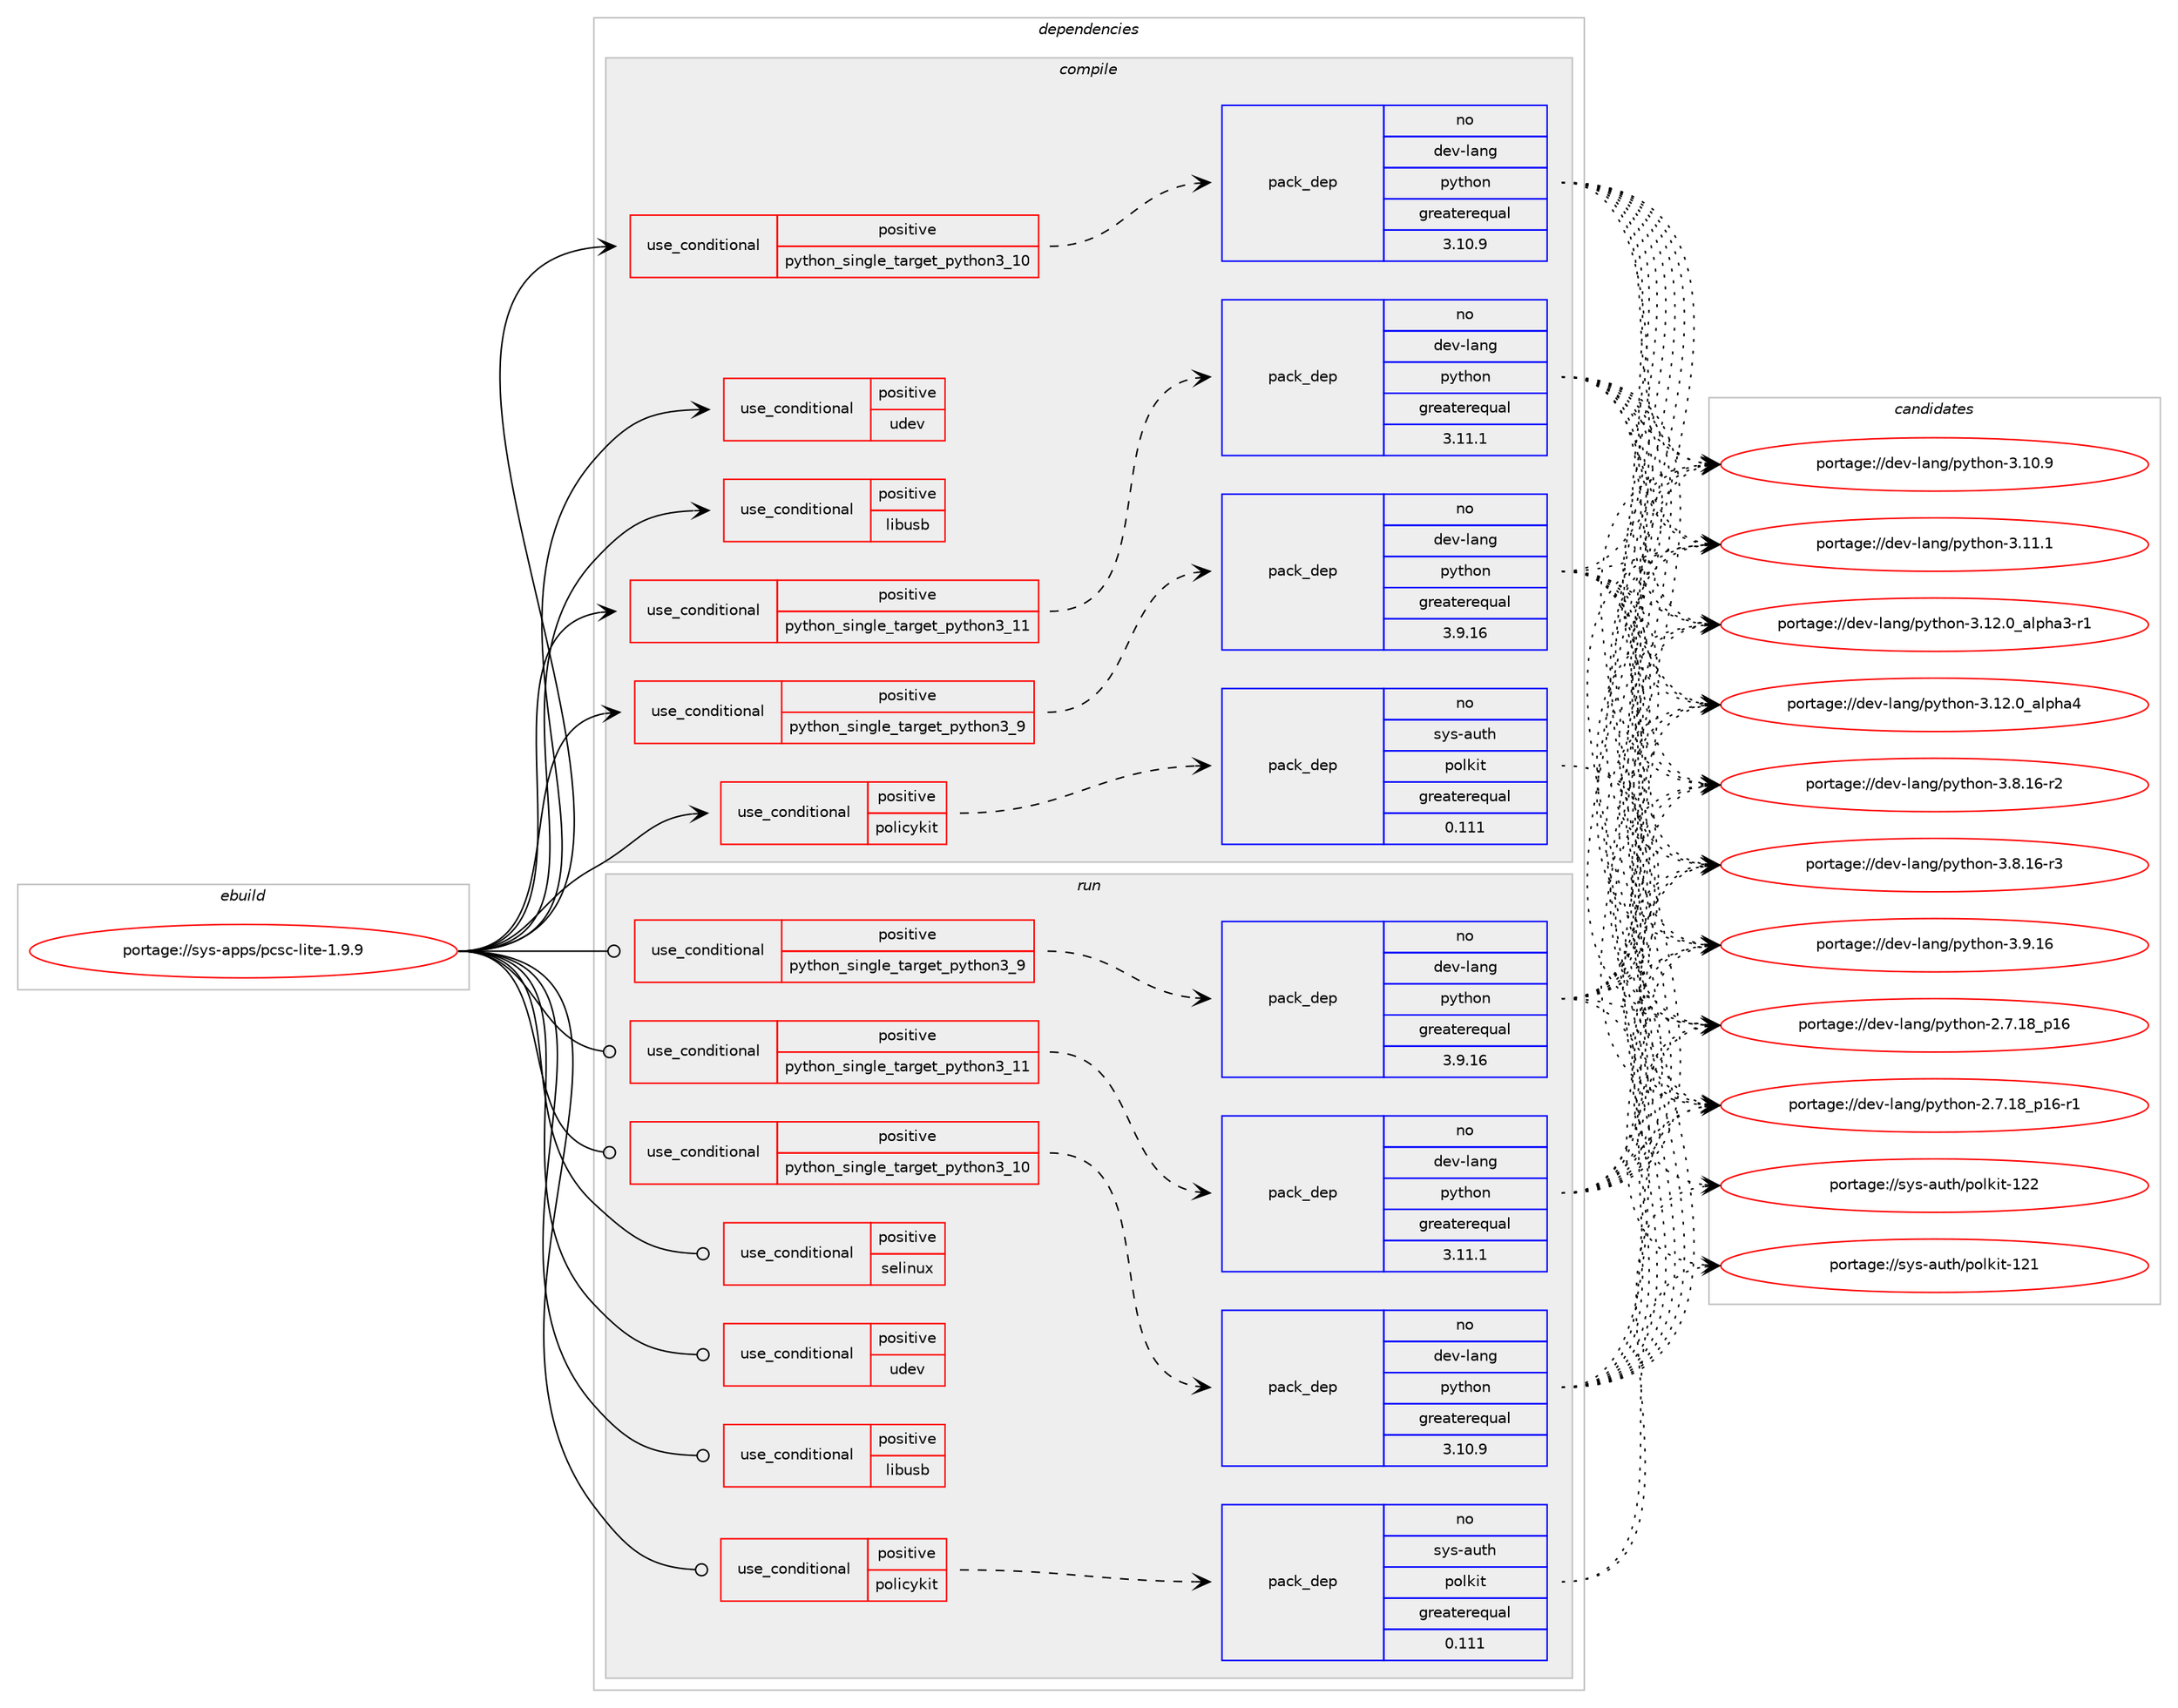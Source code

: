 digraph prolog {

# *************
# Graph options
# *************

newrank=true;
concentrate=true;
compound=true;
graph [rankdir=LR,fontname=Helvetica,fontsize=10,ranksep=1.5];#, ranksep=2.5, nodesep=0.2];
edge  [arrowhead=vee];
node  [fontname=Helvetica,fontsize=10];

# **********
# The ebuild
# **********

subgraph cluster_leftcol {
color=gray;
rank=same;
label=<<i>ebuild</i>>;
id [label="portage://sys-apps/pcsc-lite-1.9.9", color=red, width=4, href="../sys-apps/pcsc-lite-1.9.9.svg"];
}

# ****************
# The dependencies
# ****************

subgraph cluster_midcol {
color=gray;
label=<<i>dependencies</i>>;
subgraph cluster_compile {
fillcolor="#eeeeee";
style=filled;
label=<<i>compile</i>>;
subgraph cond3120 {
dependency4783 [label=<<TABLE BORDER="0" CELLBORDER="1" CELLSPACING="0" CELLPADDING="4"><TR><TD ROWSPAN="3" CELLPADDING="10">use_conditional</TD></TR><TR><TD>positive</TD></TR><TR><TD>libusb</TD></TR></TABLE>>, shape=none, color=red];
# *** BEGIN UNKNOWN DEPENDENCY TYPE (TODO) ***
# dependency4783 -> package_dependency(portage://sys-apps/pcsc-lite-1.9.9,install,no,virtual,libusb,none,[,,],[slot(1)],[])
# *** END UNKNOWN DEPENDENCY TYPE (TODO) ***

}
id:e -> dependency4783:w [weight=20,style="solid",arrowhead="vee"];
subgraph cond3121 {
dependency4784 [label=<<TABLE BORDER="0" CELLBORDER="1" CELLSPACING="0" CELLPADDING="4"><TR><TD ROWSPAN="3" CELLPADDING="10">use_conditional</TD></TR><TR><TD>positive</TD></TR><TR><TD>policykit</TD></TR></TABLE>>, shape=none, color=red];
subgraph pack1616 {
dependency4785 [label=<<TABLE BORDER="0" CELLBORDER="1" CELLSPACING="0" CELLPADDING="4" WIDTH="220"><TR><TD ROWSPAN="6" CELLPADDING="30">pack_dep</TD></TR><TR><TD WIDTH="110">no</TD></TR><TR><TD>sys-auth</TD></TR><TR><TD>polkit</TD></TR><TR><TD>greaterequal</TD></TR><TR><TD>0.111</TD></TR></TABLE>>, shape=none, color=blue];
}
dependency4784:e -> dependency4785:w [weight=20,style="dashed",arrowhead="vee"];
}
id:e -> dependency4784:w [weight=20,style="solid",arrowhead="vee"];
subgraph cond3122 {
dependency4786 [label=<<TABLE BORDER="0" CELLBORDER="1" CELLSPACING="0" CELLPADDING="4"><TR><TD ROWSPAN="3" CELLPADDING="10">use_conditional</TD></TR><TR><TD>positive</TD></TR><TR><TD>python_single_target_python3_10</TD></TR></TABLE>>, shape=none, color=red];
subgraph pack1617 {
dependency4787 [label=<<TABLE BORDER="0" CELLBORDER="1" CELLSPACING="0" CELLPADDING="4" WIDTH="220"><TR><TD ROWSPAN="6" CELLPADDING="30">pack_dep</TD></TR><TR><TD WIDTH="110">no</TD></TR><TR><TD>dev-lang</TD></TR><TR><TD>python</TD></TR><TR><TD>greaterequal</TD></TR><TR><TD>3.10.9</TD></TR></TABLE>>, shape=none, color=blue];
}
dependency4786:e -> dependency4787:w [weight=20,style="dashed",arrowhead="vee"];
}
id:e -> dependency4786:w [weight=20,style="solid",arrowhead="vee"];
subgraph cond3123 {
dependency4788 [label=<<TABLE BORDER="0" CELLBORDER="1" CELLSPACING="0" CELLPADDING="4"><TR><TD ROWSPAN="3" CELLPADDING="10">use_conditional</TD></TR><TR><TD>positive</TD></TR><TR><TD>python_single_target_python3_11</TD></TR></TABLE>>, shape=none, color=red];
subgraph pack1618 {
dependency4789 [label=<<TABLE BORDER="0" CELLBORDER="1" CELLSPACING="0" CELLPADDING="4" WIDTH="220"><TR><TD ROWSPAN="6" CELLPADDING="30">pack_dep</TD></TR><TR><TD WIDTH="110">no</TD></TR><TR><TD>dev-lang</TD></TR><TR><TD>python</TD></TR><TR><TD>greaterequal</TD></TR><TR><TD>3.11.1</TD></TR></TABLE>>, shape=none, color=blue];
}
dependency4788:e -> dependency4789:w [weight=20,style="dashed",arrowhead="vee"];
}
id:e -> dependency4788:w [weight=20,style="solid",arrowhead="vee"];
subgraph cond3124 {
dependency4790 [label=<<TABLE BORDER="0" CELLBORDER="1" CELLSPACING="0" CELLPADDING="4"><TR><TD ROWSPAN="3" CELLPADDING="10">use_conditional</TD></TR><TR><TD>positive</TD></TR><TR><TD>python_single_target_python3_9</TD></TR></TABLE>>, shape=none, color=red];
subgraph pack1619 {
dependency4791 [label=<<TABLE BORDER="0" CELLBORDER="1" CELLSPACING="0" CELLPADDING="4" WIDTH="220"><TR><TD ROWSPAN="6" CELLPADDING="30">pack_dep</TD></TR><TR><TD WIDTH="110">no</TD></TR><TR><TD>dev-lang</TD></TR><TR><TD>python</TD></TR><TR><TD>greaterequal</TD></TR><TR><TD>3.9.16</TD></TR></TABLE>>, shape=none, color=blue];
}
dependency4790:e -> dependency4791:w [weight=20,style="dashed",arrowhead="vee"];
}
id:e -> dependency4790:w [weight=20,style="solid",arrowhead="vee"];
subgraph cond3125 {
dependency4792 [label=<<TABLE BORDER="0" CELLBORDER="1" CELLSPACING="0" CELLPADDING="4"><TR><TD ROWSPAN="3" CELLPADDING="10">use_conditional</TD></TR><TR><TD>positive</TD></TR><TR><TD>udev</TD></TR></TABLE>>, shape=none, color=red];
# *** BEGIN UNKNOWN DEPENDENCY TYPE (TODO) ***
# dependency4792 -> package_dependency(portage://sys-apps/pcsc-lite-1.9.9,install,no,virtual,libudev,none,[,,],any_same_slot,[])
# *** END UNKNOWN DEPENDENCY TYPE (TODO) ***

}
id:e -> dependency4792:w [weight=20,style="solid",arrowhead="vee"];
# *** BEGIN UNKNOWN DEPENDENCY TYPE (TODO) ***
# id -> package_dependency(portage://sys-apps/pcsc-lite-1.9.9,install,no,acct-group,openct,none,[,,],[],[])
# *** END UNKNOWN DEPENDENCY TYPE (TODO) ***

# *** BEGIN UNKNOWN DEPENDENCY TYPE (TODO) ***
# id -> package_dependency(portage://sys-apps/pcsc-lite-1.9.9,install,no,acct-group,pcscd,none,[,,],[],[])
# *** END UNKNOWN DEPENDENCY TYPE (TODO) ***

# *** BEGIN UNKNOWN DEPENDENCY TYPE (TODO) ***
# id -> package_dependency(portage://sys-apps/pcsc-lite-1.9.9,install,no,acct-user,pcscd,none,[,,],[],[])
# *** END UNKNOWN DEPENDENCY TYPE (TODO) ***

}
subgraph cluster_compileandrun {
fillcolor="#eeeeee";
style=filled;
label=<<i>compile and run</i>>;
}
subgraph cluster_run {
fillcolor="#eeeeee";
style=filled;
label=<<i>run</i>>;
subgraph cond3126 {
dependency4793 [label=<<TABLE BORDER="0" CELLBORDER="1" CELLSPACING="0" CELLPADDING="4"><TR><TD ROWSPAN="3" CELLPADDING="10">use_conditional</TD></TR><TR><TD>positive</TD></TR><TR><TD>libusb</TD></TR></TABLE>>, shape=none, color=red];
# *** BEGIN UNKNOWN DEPENDENCY TYPE (TODO) ***
# dependency4793 -> package_dependency(portage://sys-apps/pcsc-lite-1.9.9,run,no,virtual,libusb,none,[,,],[slot(1)],[])
# *** END UNKNOWN DEPENDENCY TYPE (TODO) ***

}
id:e -> dependency4793:w [weight=20,style="solid",arrowhead="odot"];
subgraph cond3127 {
dependency4794 [label=<<TABLE BORDER="0" CELLBORDER="1" CELLSPACING="0" CELLPADDING="4"><TR><TD ROWSPAN="3" CELLPADDING="10">use_conditional</TD></TR><TR><TD>positive</TD></TR><TR><TD>policykit</TD></TR></TABLE>>, shape=none, color=red];
subgraph pack1620 {
dependency4795 [label=<<TABLE BORDER="0" CELLBORDER="1" CELLSPACING="0" CELLPADDING="4" WIDTH="220"><TR><TD ROWSPAN="6" CELLPADDING="30">pack_dep</TD></TR><TR><TD WIDTH="110">no</TD></TR><TR><TD>sys-auth</TD></TR><TR><TD>polkit</TD></TR><TR><TD>greaterequal</TD></TR><TR><TD>0.111</TD></TR></TABLE>>, shape=none, color=blue];
}
dependency4794:e -> dependency4795:w [weight=20,style="dashed",arrowhead="vee"];
}
id:e -> dependency4794:w [weight=20,style="solid",arrowhead="odot"];
subgraph cond3128 {
dependency4796 [label=<<TABLE BORDER="0" CELLBORDER="1" CELLSPACING="0" CELLPADDING="4"><TR><TD ROWSPAN="3" CELLPADDING="10">use_conditional</TD></TR><TR><TD>positive</TD></TR><TR><TD>python_single_target_python3_10</TD></TR></TABLE>>, shape=none, color=red];
subgraph pack1621 {
dependency4797 [label=<<TABLE BORDER="0" CELLBORDER="1" CELLSPACING="0" CELLPADDING="4" WIDTH="220"><TR><TD ROWSPAN="6" CELLPADDING="30">pack_dep</TD></TR><TR><TD WIDTH="110">no</TD></TR><TR><TD>dev-lang</TD></TR><TR><TD>python</TD></TR><TR><TD>greaterequal</TD></TR><TR><TD>3.10.9</TD></TR></TABLE>>, shape=none, color=blue];
}
dependency4796:e -> dependency4797:w [weight=20,style="dashed",arrowhead="vee"];
}
id:e -> dependency4796:w [weight=20,style="solid",arrowhead="odot"];
subgraph cond3129 {
dependency4798 [label=<<TABLE BORDER="0" CELLBORDER="1" CELLSPACING="0" CELLPADDING="4"><TR><TD ROWSPAN="3" CELLPADDING="10">use_conditional</TD></TR><TR><TD>positive</TD></TR><TR><TD>python_single_target_python3_11</TD></TR></TABLE>>, shape=none, color=red];
subgraph pack1622 {
dependency4799 [label=<<TABLE BORDER="0" CELLBORDER="1" CELLSPACING="0" CELLPADDING="4" WIDTH="220"><TR><TD ROWSPAN="6" CELLPADDING="30">pack_dep</TD></TR><TR><TD WIDTH="110">no</TD></TR><TR><TD>dev-lang</TD></TR><TR><TD>python</TD></TR><TR><TD>greaterequal</TD></TR><TR><TD>3.11.1</TD></TR></TABLE>>, shape=none, color=blue];
}
dependency4798:e -> dependency4799:w [weight=20,style="dashed",arrowhead="vee"];
}
id:e -> dependency4798:w [weight=20,style="solid",arrowhead="odot"];
subgraph cond3130 {
dependency4800 [label=<<TABLE BORDER="0" CELLBORDER="1" CELLSPACING="0" CELLPADDING="4"><TR><TD ROWSPAN="3" CELLPADDING="10">use_conditional</TD></TR><TR><TD>positive</TD></TR><TR><TD>python_single_target_python3_9</TD></TR></TABLE>>, shape=none, color=red];
subgraph pack1623 {
dependency4801 [label=<<TABLE BORDER="0" CELLBORDER="1" CELLSPACING="0" CELLPADDING="4" WIDTH="220"><TR><TD ROWSPAN="6" CELLPADDING="30">pack_dep</TD></TR><TR><TD WIDTH="110">no</TD></TR><TR><TD>dev-lang</TD></TR><TR><TD>python</TD></TR><TR><TD>greaterequal</TD></TR><TR><TD>3.9.16</TD></TR></TABLE>>, shape=none, color=blue];
}
dependency4800:e -> dependency4801:w [weight=20,style="dashed",arrowhead="vee"];
}
id:e -> dependency4800:w [weight=20,style="solid",arrowhead="odot"];
subgraph cond3131 {
dependency4802 [label=<<TABLE BORDER="0" CELLBORDER="1" CELLSPACING="0" CELLPADDING="4"><TR><TD ROWSPAN="3" CELLPADDING="10">use_conditional</TD></TR><TR><TD>positive</TD></TR><TR><TD>selinux</TD></TR></TABLE>>, shape=none, color=red];
# *** BEGIN UNKNOWN DEPENDENCY TYPE (TODO) ***
# dependency4802 -> package_dependency(portage://sys-apps/pcsc-lite-1.9.9,run,no,sec-policy,selinux-pcscd,none,[,,],[],[])
# *** END UNKNOWN DEPENDENCY TYPE (TODO) ***

}
id:e -> dependency4802:w [weight=20,style="solid",arrowhead="odot"];
subgraph cond3132 {
dependency4803 [label=<<TABLE BORDER="0" CELLBORDER="1" CELLSPACING="0" CELLPADDING="4"><TR><TD ROWSPAN="3" CELLPADDING="10">use_conditional</TD></TR><TR><TD>positive</TD></TR><TR><TD>udev</TD></TR></TABLE>>, shape=none, color=red];
# *** BEGIN UNKNOWN DEPENDENCY TYPE (TODO) ***
# dependency4803 -> package_dependency(portage://sys-apps/pcsc-lite-1.9.9,run,no,virtual,libudev,none,[,,],any_same_slot,[])
# *** END UNKNOWN DEPENDENCY TYPE (TODO) ***

}
id:e -> dependency4803:w [weight=20,style="solid",arrowhead="odot"];
# *** BEGIN UNKNOWN DEPENDENCY TYPE (TODO) ***
# id -> package_dependency(portage://sys-apps/pcsc-lite-1.9.9,run,no,acct-group,openct,none,[,,],[],[])
# *** END UNKNOWN DEPENDENCY TYPE (TODO) ***

# *** BEGIN UNKNOWN DEPENDENCY TYPE (TODO) ***
# id -> package_dependency(portage://sys-apps/pcsc-lite-1.9.9,run,no,acct-group,pcscd,none,[,,],[],[])
# *** END UNKNOWN DEPENDENCY TYPE (TODO) ***

# *** BEGIN UNKNOWN DEPENDENCY TYPE (TODO) ***
# id -> package_dependency(portage://sys-apps/pcsc-lite-1.9.9,run,no,acct-user,pcscd,none,[,,],[],[])
# *** END UNKNOWN DEPENDENCY TYPE (TODO) ***

# *** BEGIN UNKNOWN DEPENDENCY TYPE (TODO) ***
# id -> package_dependency(portage://sys-apps/pcsc-lite-1.9.9,run,no,virtual,tmpfiles,none,[,,],[],[])
# *** END UNKNOWN DEPENDENCY TYPE (TODO) ***

}
}

# **************
# The candidates
# **************

subgraph cluster_choices {
rank=same;
color=gray;
label=<<i>candidates</i>>;

subgraph choice1616 {
color=black;
nodesep=1;
choice11512111545971171161044711211110810710511645495049 [label="portage://sys-auth/polkit-121", color=red, width=4,href="../sys-auth/polkit-121.svg"];
choice11512111545971171161044711211110810710511645495050 [label="portage://sys-auth/polkit-122", color=red, width=4,href="../sys-auth/polkit-122.svg"];
dependency4785:e -> choice11512111545971171161044711211110810710511645495049:w [style=dotted,weight="100"];
dependency4785:e -> choice11512111545971171161044711211110810710511645495050:w [style=dotted,weight="100"];
}
subgraph choice1617 {
color=black;
nodesep=1;
choice10010111845108971101034711212111610411111045504655464956951124954 [label="portage://dev-lang/python-2.7.18_p16", color=red, width=4,href="../dev-lang/python-2.7.18_p16.svg"];
choice100101118451089711010347112121116104111110455046554649569511249544511449 [label="portage://dev-lang/python-2.7.18_p16-r1", color=red, width=4,href="../dev-lang/python-2.7.18_p16-r1.svg"];
choice10010111845108971101034711212111610411111045514649484657 [label="portage://dev-lang/python-3.10.9", color=red, width=4,href="../dev-lang/python-3.10.9.svg"];
choice10010111845108971101034711212111610411111045514649494649 [label="portage://dev-lang/python-3.11.1", color=red, width=4,href="../dev-lang/python-3.11.1.svg"];
choice10010111845108971101034711212111610411111045514649504648959710811210497514511449 [label="portage://dev-lang/python-3.12.0_alpha3-r1", color=red, width=4,href="../dev-lang/python-3.12.0_alpha3-r1.svg"];
choice1001011184510897110103471121211161041111104551464950464895971081121049752 [label="portage://dev-lang/python-3.12.0_alpha4", color=red, width=4,href="../dev-lang/python-3.12.0_alpha4.svg"];
choice100101118451089711010347112121116104111110455146564649544511450 [label="portage://dev-lang/python-3.8.16-r2", color=red, width=4,href="../dev-lang/python-3.8.16-r2.svg"];
choice100101118451089711010347112121116104111110455146564649544511451 [label="portage://dev-lang/python-3.8.16-r3", color=red, width=4,href="../dev-lang/python-3.8.16-r3.svg"];
choice10010111845108971101034711212111610411111045514657464954 [label="portage://dev-lang/python-3.9.16", color=red, width=4,href="../dev-lang/python-3.9.16.svg"];
dependency4787:e -> choice10010111845108971101034711212111610411111045504655464956951124954:w [style=dotted,weight="100"];
dependency4787:e -> choice100101118451089711010347112121116104111110455046554649569511249544511449:w [style=dotted,weight="100"];
dependency4787:e -> choice10010111845108971101034711212111610411111045514649484657:w [style=dotted,weight="100"];
dependency4787:e -> choice10010111845108971101034711212111610411111045514649494649:w [style=dotted,weight="100"];
dependency4787:e -> choice10010111845108971101034711212111610411111045514649504648959710811210497514511449:w [style=dotted,weight="100"];
dependency4787:e -> choice1001011184510897110103471121211161041111104551464950464895971081121049752:w [style=dotted,weight="100"];
dependency4787:e -> choice100101118451089711010347112121116104111110455146564649544511450:w [style=dotted,weight="100"];
dependency4787:e -> choice100101118451089711010347112121116104111110455146564649544511451:w [style=dotted,weight="100"];
dependency4787:e -> choice10010111845108971101034711212111610411111045514657464954:w [style=dotted,weight="100"];
}
subgraph choice1618 {
color=black;
nodesep=1;
choice10010111845108971101034711212111610411111045504655464956951124954 [label="portage://dev-lang/python-2.7.18_p16", color=red, width=4,href="../dev-lang/python-2.7.18_p16.svg"];
choice100101118451089711010347112121116104111110455046554649569511249544511449 [label="portage://dev-lang/python-2.7.18_p16-r1", color=red, width=4,href="../dev-lang/python-2.7.18_p16-r1.svg"];
choice10010111845108971101034711212111610411111045514649484657 [label="portage://dev-lang/python-3.10.9", color=red, width=4,href="../dev-lang/python-3.10.9.svg"];
choice10010111845108971101034711212111610411111045514649494649 [label="portage://dev-lang/python-3.11.1", color=red, width=4,href="../dev-lang/python-3.11.1.svg"];
choice10010111845108971101034711212111610411111045514649504648959710811210497514511449 [label="portage://dev-lang/python-3.12.0_alpha3-r1", color=red, width=4,href="../dev-lang/python-3.12.0_alpha3-r1.svg"];
choice1001011184510897110103471121211161041111104551464950464895971081121049752 [label="portage://dev-lang/python-3.12.0_alpha4", color=red, width=4,href="../dev-lang/python-3.12.0_alpha4.svg"];
choice100101118451089711010347112121116104111110455146564649544511450 [label="portage://dev-lang/python-3.8.16-r2", color=red, width=4,href="../dev-lang/python-3.8.16-r2.svg"];
choice100101118451089711010347112121116104111110455146564649544511451 [label="portage://dev-lang/python-3.8.16-r3", color=red, width=4,href="../dev-lang/python-3.8.16-r3.svg"];
choice10010111845108971101034711212111610411111045514657464954 [label="portage://dev-lang/python-3.9.16", color=red, width=4,href="../dev-lang/python-3.9.16.svg"];
dependency4789:e -> choice10010111845108971101034711212111610411111045504655464956951124954:w [style=dotted,weight="100"];
dependency4789:e -> choice100101118451089711010347112121116104111110455046554649569511249544511449:w [style=dotted,weight="100"];
dependency4789:e -> choice10010111845108971101034711212111610411111045514649484657:w [style=dotted,weight="100"];
dependency4789:e -> choice10010111845108971101034711212111610411111045514649494649:w [style=dotted,weight="100"];
dependency4789:e -> choice10010111845108971101034711212111610411111045514649504648959710811210497514511449:w [style=dotted,weight="100"];
dependency4789:e -> choice1001011184510897110103471121211161041111104551464950464895971081121049752:w [style=dotted,weight="100"];
dependency4789:e -> choice100101118451089711010347112121116104111110455146564649544511450:w [style=dotted,weight="100"];
dependency4789:e -> choice100101118451089711010347112121116104111110455146564649544511451:w [style=dotted,weight="100"];
dependency4789:e -> choice10010111845108971101034711212111610411111045514657464954:w [style=dotted,weight="100"];
}
subgraph choice1619 {
color=black;
nodesep=1;
choice10010111845108971101034711212111610411111045504655464956951124954 [label="portage://dev-lang/python-2.7.18_p16", color=red, width=4,href="../dev-lang/python-2.7.18_p16.svg"];
choice100101118451089711010347112121116104111110455046554649569511249544511449 [label="portage://dev-lang/python-2.7.18_p16-r1", color=red, width=4,href="../dev-lang/python-2.7.18_p16-r1.svg"];
choice10010111845108971101034711212111610411111045514649484657 [label="portage://dev-lang/python-3.10.9", color=red, width=4,href="../dev-lang/python-3.10.9.svg"];
choice10010111845108971101034711212111610411111045514649494649 [label="portage://dev-lang/python-3.11.1", color=red, width=4,href="../dev-lang/python-3.11.1.svg"];
choice10010111845108971101034711212111610411111045514649504648959710811210497514511449 [label="portage://dev-lang/python-3.12.0_alpha3-r1", color=red, width=4,href="../dev-lang/python-3.12.0_alpha3-r1.svg"];
choice1001011184510897110103471121211161041111104551464950464895971081121049752 [label="portage://dev-lang/python-3.12.0_alpha4", color=red, width=4,href="../dev-lang/python-3.12.0_alpha4.svg"];
choice100101118451089711010347112121116104111110455146564649544511450 [label="portage://dev-lang/python-3.8.16-r2", color=red, width=4,href="../dev-lang/python-3.8.16-r2.svg"];
choice100101118451089711010347112121116104111110455146564649544511451 [label="portage://dev-lang/python-3.8.16-r3", color=red, width=4,href="../dev-lang/python-3.8.16-r3.svg"];
choice10010111845108971101034711212111610411111045514657464954 [label="portage://dev-lang/python-3.9.16", color=red, width=4,href="../dev-lang/python-3.9.16.svg"];
dependency4791:e -> choice10010111845108971101034711212111610411111045504655464956951124954:w [style=dotted,weight="100"];
dependency4791:e -> choice100101118451089711010347112121116104111110455046554649569511249544511449:w [style=dotted,weight="100"];
dependency4791:e -> choice10010111845108971101034711212111610411111045514649484657:w [style=dotted,weight="100"];
dependency4791:e -> choice10010111845108971101034711212111610411111045514649494649:w [style=dotted,weight="100"];
dependency4791:e -> choice10010111845108971101034711212111610411111045514649504648959710811210497514511449:w [style=dotted,weight="100"];
dependency4791:e -> choice1001011184510897110103471121211161041111104551464950464895971081121049752:w [style=dotted,weight="100"];
dependency4791:e -> choice100101118451089711010347112121116104111110455146564649544511450:w [style=dotted,weight="100"];
dependency4791:e -> choice100101118451089711010347112121116104111110455146564649544511451:w [style=dotted,weight="100"];
dependency4791:e -> choice10010111845108971101034711212111610411111045514657464954:w [style=dotted,weight="100"];
}
subgraph choice1620 {
color=black;
nodesep=1;
choice11512111545971171161044711211110810710511645495049 [label="portage://sys-auth/polkit-121", color=red, width=4,href="../sys-auth/polkit-121.svg"];
choice11512111545971171161044711211110810710511645495050 [label="portage://sys-auth/polkit-122", color=red, width=4,href="../sys-auth/polkit-122.svg"];
dependency4795:e -> choice11512111545971171161044711211110810710511645495049:w [style=dotted,weight="100"];
dependency4795:e -> choice11512111545971171161044711211110810710511645495050:w [style=dotted,weight="100"];
}
subgraph choice1621 {
color=black;
nodesep=1;
choice10010111845108971101034711212111610411111045504655464956951124954 [label="portage://dev-lang/python-2.7.18_p16", color=red, width=4,href="../dev-lang/python-2.7.18_p16.svg"];
choice100101118451089711010347112121116104111110455046554649569511249544511449 [label="portage://dev-lang/python-2.7.18_p16-r1", color=red, width=4,href="../dev-lang/python-2.7.18_p16-r1.svg"];
choice10010111845108971101034711212111610411111045514649484657 [label="portage://dev-lang/python-3.10.9", color=red, width=4,href="../dev-lang/python-3.10.9.svg"];
choice10010111845108971101034711212111610411111045514649494649 [label="portage://dev-lang/python-3.11.1", color=red, width=4,href="../dev-lang/python-3.11.1.svg"];
choice10010111845108971101034711212111610411111045514649504648959710811210497514511449 [label="portage://dev-lang/python-3.12.0_alpha3-r1", color=red, width=4,href="../dev-lang/python-3.12.0_alpha3-r1.svg"];
choice1001011184510897110103471121211161041111104551464950464895971081121049752 [label="portage://dev-lang/python-3.12.0_alpha4", color=red, width=4,href="../dev-lang/python-3.12.0_alpha4.svg"];
choice100101118451089711010347112121116104111110455146564649544511450 [label="portage://dev-lang/python-3.8.16-r2", color=red, width=4,href="../dev-lang/python-3.8.16-r2.svg"];
choice100101118451089711010347112121116104111110455146564649544511451 [label="portage://dev-lang/python-3.8.16-r3", color=red, width=4,href="../dev-lang/python-3.8.16-r3.svg"];
choice10010111845108971101034711212111610411111045514657464954 [label="portage://dev-lang/python-3.9.16", color=red, width=4,href="../dev-lang/python-3.9.16.svg"];
dependency4797:e -> choice10010111845108971101034711212111610411111045504655464956951124954:w [style=dotted,weight="100"];
dependency4797:e -> choice100101118451089711010347112121116104111110455046554649569511249544511449:w [style=dotted,weight="100"];
dependency4797:e -> choice10010111845108971101034711212111610411111045514649484657:w [style=dotted,weight="100"];
dependency4797:e -> choice10010111845108971101034711212111610411111045514649494649:w [style=dotted,weight="100"];
dependency4797:e -> choice10010111845108971101034711212111610411111045514649504648959710811210497514511449:w [style=dotted,weight="100"];
dependency4797:e -> choice1001011184510897110103471121211161041111104551464950464895971081121049752:w [style=dotted,weight="100"];
dependency4797:e -> choice100101118451089711010347112121116104111110455146564649544511450:w [style=dotted,weight="100"];
dependency4797:e -> choice100101118451089711010347112121116104111110455146564649544511451:w [style=dotted,weight="100"];
dependency4797:e -> choice10010111845108971101034711212111610411111045514657464954:w [style=dotted,weight="100"];
}
subgraph choice1622 {
color=black;
nodesep=1;
choice10010111845108971101034711212111610411111045504655464956951124954 [label="portage://dev-lang/python-2.7.18_p16", color=red, width=4,href="../dev-lang/python-2.7.18_p16.svg"];
choice100101118451089711010347112121116104111110455046554649569511249544511449 [label="portage://dev-lang/python-2.7.18_p16-r1", color=red, width=4,href="../dev-lang/python-2.7.18_p16-r1.svg"];
choice10010111845108971101034711212111610411111045514649484657 [label="portage://dev-lang/python-3.10.9", color=red, width=4,href="../dev-lang/python-3.10.9.svg"];
choice10010111845108971101034711212111610411111045514649494649 [label="portage://dev-lang/python-3.11.1", color=red, width=4,href="../dev-lang/python-3.11.1.svg"];
choice10010111845108971101034711212111610411111045514649504648959710811210497514511449 [label="portage://dev-lang/python-3.12.0_alpha3-r1", color=red, width=4,href="../dev-lang/python-3.12.0_alpha3-r1.svg"];
choice1001011184510897110103471121211161041111104551464950464895971081121049752 [label="portage://dev-lang/python-3.12.0_alpha4", color=red, width=4,href="../dev-lang/python-3.12.0_alpha4.svg"];
choice100101118451089711010347112121116104111110455146564649544511450 [label="portage://dev-lang/python-3.8.16-r2", color=red, width=4,href="../dev-lang/python-3.8.16-r2.svg"];
choice100101118451089711010347112121116104111110455146564649544511451 [label="portage://dev-lang/python-3.8.16-r3", color=red, width=4,href="../dev-lang/python-3.8.16-r3.svg"];
choice10010111845108971101034711212111610411111045514657464954 [label="portage://dev-lang/python-3.9.16", color=red, width=4,href="../dev-lang/python-3.9.16.svg"];
dependency4799:e -> choice10010111845108971101034711212111610411111045504655464956951124954:w [style=dotted,weight="100"];
dependency4799:e -> choice100101118451089711010347112121116104111110455046554649569511249544511449:w [style=dotted,weight="100"];
dependency4799:e -> choice10010111845108971101034711212111610411111045514649484657:w [style=dotted,weight="100"];
dependency4799:e -> choice10010111845108971101034711212111610411111045514649494649:w [style=dotted,weight="100"];
dependency4799:e -> choice10010111845108971101034711212111610411111045514649504648959710811210497514511449:w [style=dotted,weight="100"];
dependency4799:e -> choice1001011184510897110103471121211161041111104551464950464895971081121049752:w [style=dotted,weight="100"];
dependency4799:e -> choice100101118451089711010347112121116104111110455146564649544511450:w [style=dotted,weight="100"];
dependency4799:e -> choice100101118451089711010347112121116104111110455146564649544511451:w [style=dotted,weight="100"];
dependency4799:e -> choice10010111845108971101034711212111610411111045514657464954:w [style=dotted,weight="100"];
}
subgraph choice1623 {
color=black;
nodesep=1;
choice10010111845108971101034711212111610411111045504655464956951124954 [label="portage://dev-lang/python-2.7.18_p16", color=red, width=4,href="../dev-lang/python-2.7.18_p16.svg"];
choice100101118451089711010347112121116104111110455046554649569511249544511449 [label="portage://dev-lang/python-2.7.18_p16-r1", color=red, width=4,href="../dev-lang/python-2.7.18_p16-r1.svg"];
choice10010111845108971101034711212111610411111045514649484657 [label="portage://dev-lang/python-3.10.9", color=red, width=4,href="../dev-lang/python-3.10.9.svg"];
choice10010111845108971101034711212111610411111045514649494649 [label="portage://dev-lang/python-3.11.1", color=red, width=4,href="../dev-lang/python-3.11.1.svg"];
choice10010111845108971101034711212111610411111045514649504648959710811210497514511449 [label="portage://dev-lang/python-3.12.0_alpha3-r1", color=red, width=4,href="../dev-lang/python-3.12.0_alpha3-r1.svg"];
choice1001011184510897110103471121211161041111104551464950464895971081121049752 [label="portage://dev-lang/python-3.12.0_alpha4", color=red, width=4,href="../dev-lang/python-3.12.0_alpha4.svg"];
choice100101118451089711010347112121116104111110455146564649544511450 [label="portage://dev-lang/python-3.8.16-r2", color=red, width=4,href="../dev-lang/python-3.8.16-r2.svg"];
choice100101118451089711010347112121116104111110455146564649544511451 [label="portage://dev-lang/python-3.8.16-r3", color=red, width=4,href="../dev-lang/python-3.8.16-r3.svg"];
choice10010111845108971101034711212111610411111045514657464954 [label="portage://dev-lang/python-3.9.16", color=red, width=4,href="../dev-lang/python-3.9.16.svg"];
dependency4801:e -> choice10010111845108971101034711212111610411111045504655464956951124954:w [style=dotted,weight="100"];
dependency4801:e -> choice100101118451089711010347112121116104111110455046554649569511249544511449:w [style=dotted,weight="100"];
dependency4801:e -> choice10010111845108971101034711212111610411111045514649484657:w [style=dotted,weight="100"];
dependency4801:e -> choice10010111845108971101034711212111610411111045514649494649:w [style=dotted,weight="100"];
dependency4801:e -> choice10010111845108971101034711212111610411111045514649504648959710811210497514511449:w [style=dotted,weight="100"];
dependency4801:e -> choice1001011184510897110103471121211161041111104551464950464895971081121049752:w [style=dotted,weight="100"];
dependency4801:e -> choice100101118451089711010347112121116104111110455146564649544511450:w [style=dotted,weight="100"];
dependency4801:e -> choice100101118451089711010347112121116104111110455146564649544511451:w [style=dotted,weight="100"];
dependency4801:e -> choice10010111845108971101034711212111610411111045514657464954:w [style=dotted,weight="100"];
}
}

}
